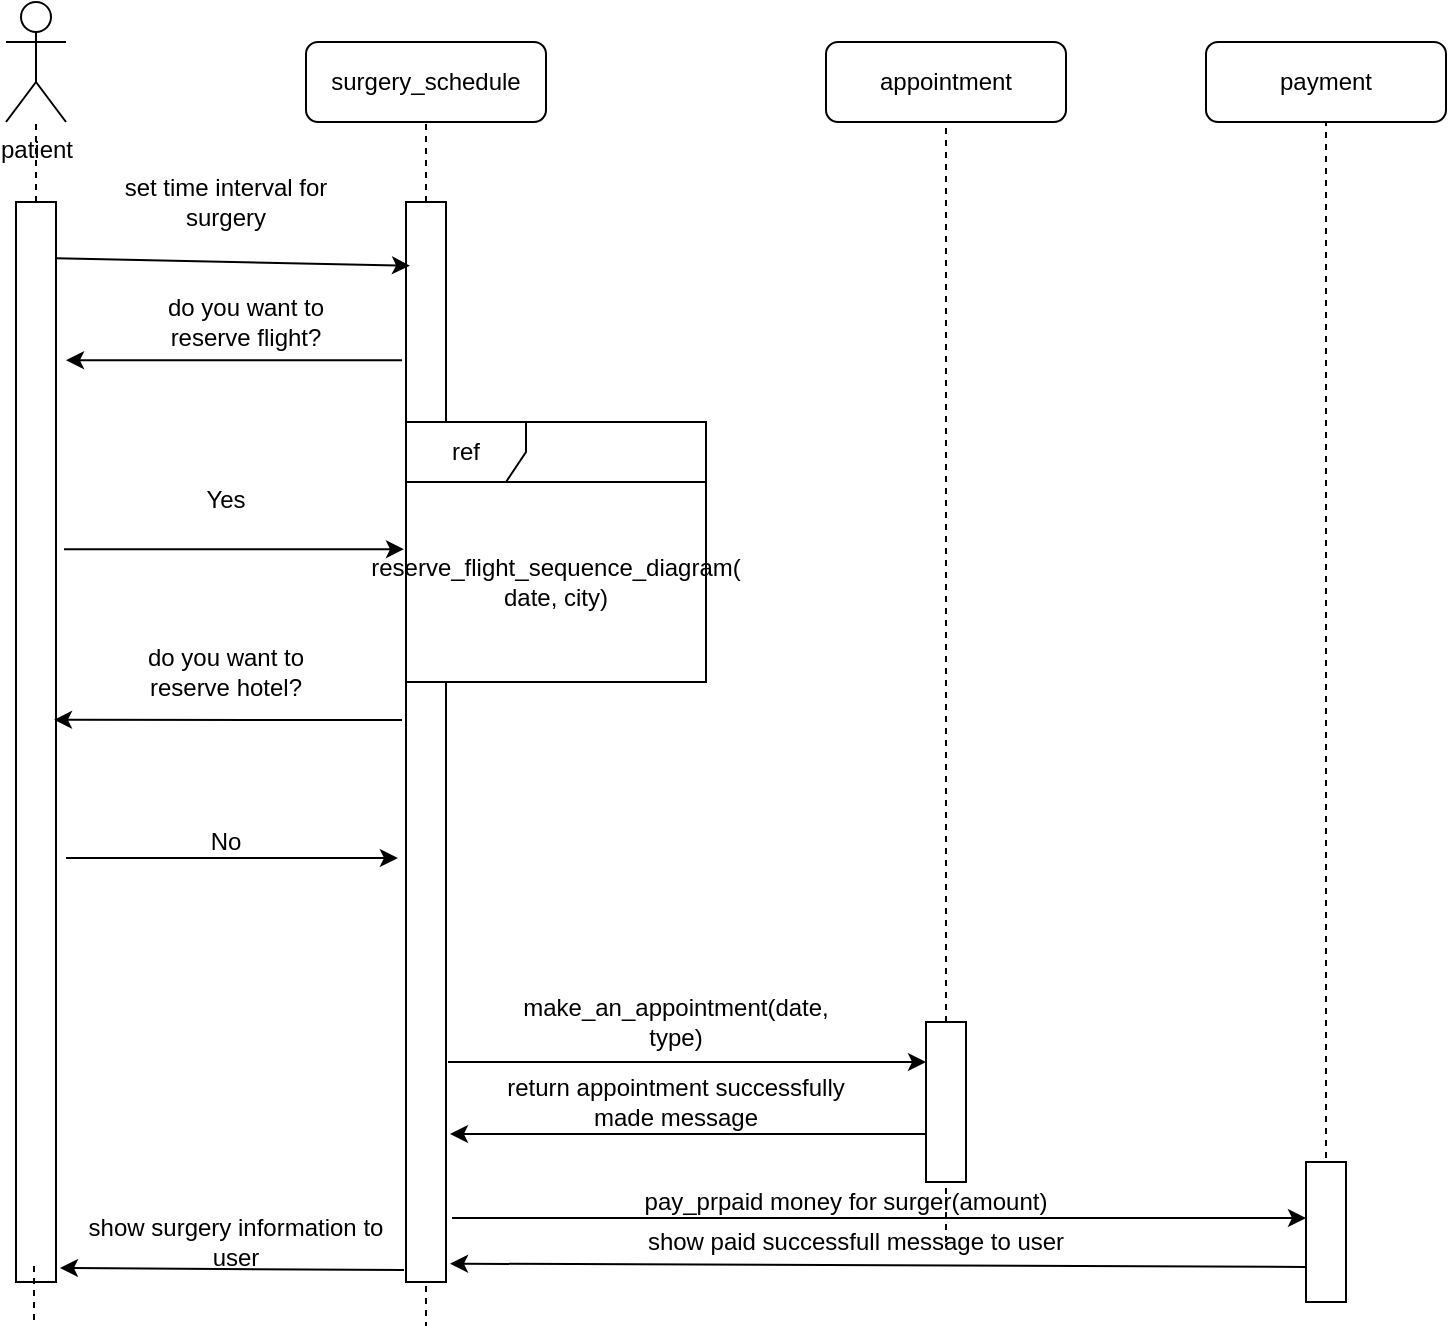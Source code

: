 <mxfile version="12.4.3" type="device" pages="1"><diagram id="q78AgeJO5H-_JPZKx4IU" name="Page-1"><mxGraphModel dx="1355" dy="753" grid="1" gridSize="10" guides="1" tooltips="1" connect="1" arrows="1" fold="1" page="1" pageScale="1" pageWidth="850" pageHeight="1100" math="0" shadow="0"><root><mxCell id="0"/><mxCell id="1" parent="0"/><mxCell id="_O_I6msaPjnpDwmRmlW7-1" value="patient" style="shape=umlActor;verticalLabelPosition=bottom;labelBackgroundColor=#ffffff;verticalAlign=top;html=1;outlineConnect=0;" parent="1" vertex="1"><mxGeometry x="80" y="180" width="30" height="60" as="geometry"/></mxCell><mxCell id="_O_I6msaPjnpDwmRmlW7-2" value="" style="endArrow=none;dashed=1;html=1;" parent="1" source="_O_I6msaPjnpDwmRmlW7-3" target="_O_I6msaPjnpDwmRmlW7-1" edge="1"><mxGeometry width="50" height="50" relative="1" as="geometry"><mxPoint x="94" y="600" as="sourcePoint"/><mxPoint x="140" y="310" as="targetPoint"/></mxGeometry></mxCell><mxCell id="_O_I6msaPjnpDwmRmlW7-3" value="" style="rounded=0;whiteSpace=wrap;html=1;" parent="1" vertex="1"><mxGeometry x="85" y="280" width="20" height="540" as="geometry"/></mxCell><mxCell id="_O_I6msaPjnpDwmRmlW7-4" value="" style="endArrow=none;dashed=1;html=1;" parent="1" edge="1"><mxGeometry width="50" height="50" relative="1" as="geometry"><mxPoint x="94" y="812" as="sourcePoint"/><mxPoint x="94" y="840" as="targetPoint"/></mxGeometry></mxCell><mxCell id="_O_I6msaPjnpDwmRmlW7-5" value="surgery_schedule" style="rounded=1;whiteSpace=wrap;html=1;" parent="1" vertex="1"><mxGeometry x="230" y="200" width="120" height="40" as="geometry"/></mxCell><mxCell id="_O_I6msaPjnpDwmRmlW7-6" value="" style="endArrow=none;dashed=1;html=1;entryX=0.5;entryY=1;entryDx=0;entryDy=0;" parent="1" source="_O_I6msaPjnpDwmRmlW7-7" target="_O_I6msaPjnpDwmRmlW7-5" edge="1"><mxGeometry width="50" height="50" relative="1" as="geometry"><mxPoint x="290" y="600" as="sourcePoint"/><mxPoint x="300" y="300" as="targetPoint"/></mxGeometry></mxCell><mxCell id="_O_I6msaPjnpDwmRmlW7-7" value="" style="rounded=0;whiteSpace=wrap;html=1;" parent="1" vertex="1"><mxGeometry x="280" y="280" width="20" height="540" as="geometry"/></mxCell><mxCell id="_O_I6msaPjnpDwmRmlW7-8" value="" style="endArrow=none;dashed=1;html=1;entryX=0.5;entryY=1;entryDx=0;entryDy=0;" parent="1" edge="1"><mxGeometry width="50" height="50" relative="1" as="geometry"><mxPoint x="290" y="822" as="sourcePoint"/><mxPoint x="290" y="842" as="targetPoint"/></mxGeometry></mxCell><mxCell id="_O_I6msaPjnpDwmRmlW7-9" value="" style="endArrow=classic;html=1;exitX=1;exitY=0.052;exitDx=0;exitDy=0;exitPerimeter=0;entryX=0.1;entryY=0.059;entryDx=0;entryDy=0;entryPerimeter=0;" parent="1" source="_O_I6msaPjnpDwmRmlW7-3" target="_O_I6msaPjnpDwmRmlW7-7" edge="1"><mxGeometry width="50" height="50" relative="1" as="geometry"><mxPoint x="190" y="380" as="sourcePoint"/><mxPoint x="240" y="330" as="targetPoint"/></mxGeometry></mxCell><mxCell id="_O_I6msaPjnpDwmRmlW7-10" value="set time interval for surgery" style="text;html=1;strokeColor=none;fillColor=none;align=center;verticalAlign=middle;whiteSpace=wrap;rounded=0;" parent="1" vertex="1"><mxGeometry x="130" y="270" width="120" height="20" as="geometry"/></mxCell><mxCell id="_O_I6msaPjnpDwmRmlW7-18" value="" style="endArrow=classic;html=1;exitX=-0.1;exitY=0.197;exitDx=0;exitDy=0;exitPerimeter=0;entryX=1.25;entryY=0.197;entryDx=0;entryDy=0;entryPerimeter=0;" parent="1" edge="1"><mxGeometry width="50" height="50" relative="1" as="geometry"><mxPoint x="278" y="359.13" as="sourcePoint"/><mxPoint x="110" y="359.13" as="targetPoint"/></mxGeometry></mxCell><mxCell id="_O_I6msaPjnpDwmRmlW7-19" value="do you want to reserve flight?" style="text;html=1;strokeColor=none;fillColor=none;align=center;verticalAlign=middle;whiteSpace=wrap;rounded=0;" parent="1" vertex="1"><mxGeometry x="140" y="330" width="120" height="20" as="geometry"/></mxCell><mxCell id="_O_I6msaPjnpDwmRmlW7-21" value="" style="endArrow=classic;html=1;exitX=1.15;exitY=0.445;exitDx=0;exitDy=0;exitPerimeter=0;entryX=-0.1;entryY=0.445;entryDx=0;entryDy=0;entryPerimeter=0;" parent="1" edge="1"><mxGeometry width="50" height="50" relative="1" as="geometry"><mxPoint x="109" y="453.6" as="sourcePoint"/><mxPoint x="279" y="453.6" as="targetPoint"/></mxGeometry></mxCell><mxCell id="_O_I6msaPjnpDwmRmlW7-23" value="Yes" style="text;html=1;strokeColor=none;fillColor=none;align=center;verticalAlign=middle;whiteSpace=wrap;rounded=0;" parent="1" vertex="1"><mxGeometry x="170" y="419" width="40" height="20" as="geometry"/></mxCell><mxCell id="_O_I6msaPjnpDwmRmlW7-24" value="ref" style="shape=umlFrame;whiteSpace=wrap;html=1;" parent="1" vertex="1"><mxGeometry x="280" y="390" width="150" height="130" as="geometry"/></mxCell><mxCell id="_O_I6msaPjnpDwmRmlW7-25" value="reserve_flight_sequence_diagram( date, city)" style="rounded=0;whiteSpace=wrap;html=1;" parent="1" vertex="1"><mxGeometry x="280" y="420" width="150" height="100" as="geometry"/></mxCell><mxCell id="_O_I6msaPjnpDwmRmlW7-26" value="" style="endArrow=classic;html=1;entryX=0.95;entryY=0.879;entryDx=0;entryDy=0;entryPerimeter=0;" parent="1" edge="1"><mxGeometry width="50" height="50" relative="1" as="geometry"><mxPoint x="278" y="539" as="sourcePoint"/><mxPoint x="104" y="538.92" as="targetPoint"/></mxGeometry></mxCell><mxCell id="_O_I6msaPjnpDwmRmlW7-27" value="do you want to reserve hotel?" style="text;html=1;strokeColor=none;fillColor=none;align=center;verticalAlign=middle;whiteSpace=wrap;rounded=0;" parent="1" vertex="1"><mxGeometry x="135" y="505" width="110" height="20" as="geometry"/></mxCell><mxCell id="_O_I6msaPjnpDwmRmlW7-33" value="" style="endArrow=classic;html=1;entryX=-0.027;entryY=0.58;entryDx=0;entryDy=0;entryPerimeter=0;" parent="1" edge="1"><mxGeometry width="50" height="50" relative="1" as="geometry"><mxPoint x="110" y="608" as="sourcePoint"/><mxPoint x="275.95" y="608" as="targetPoint"/></mxGeometry></mxCell><mxCell id="_O_I6msaPjnpDwmRmlW7-34" value="No" style="text;html=1;strokeColor=none;fillColor=none;align=center;verticalAlign=middle;whiteSpace=wrap;rounded=0;" parent="1" vertex="1"><mxGeometry x="170" y="590" width="40" height="20" as="geometry"/></mxCell><mxCell id="_O_I6msaPjnpDwmRmlW7-37" value="appointment" style="rounded=1;whiteSpace=wrap;html=1;" parent="1" vertex="1"><mxGeometry x="490" y="200" width="120" height="40" as="geometry"/></mxCell><mxCell id="_O_I6msaPjnpDwmRmlW7-38" value="" style="endArrow=none;dashed=1;html=1;entryX=0.5;entryY=1;entryDx=0;entryDy=0;" parent="1" source="_O_I6msaPjnpDwmRmlW7-39" target="_O_I6msaPjnpDwmRmlW7-37" edge="1"><mxGeometry width="50" height="50" relative="1" as="geometry"><mxPoint x="550" y="800" as="sourcePoint"/><mxPoint x="570" y="450" as="targetPoint"/></mxGeometry></mxCell><mxCell id="_O_I6msaPjnpDwmRmlW7-39" value="" style="rounded=0;whiteSpace=wrap;html=1;" parent="1" vertex="1"><mxGeometry x="540" y="690" width="20" height="80" as="geometry"/></mxCell><mxCell id="_O_I6msaPjnpDwmRmlW7-40" value="" style="endArrow=none;dashed=1;html=1;entryX=0.5;entryY=1;entryDx=0;entryDy=0;" parent="1" target="_O_I6msaPjnpDwmRmlW7-39" edge="1"><mxGeometry width="50" height="50" relative="1" as="geometry"><mxPoint x="550" y="800" as="sourcePoint"/><mxPoint x="550" y="240" as="targetPoint"/></mxGeometry></mxCell><mxCell id="_O_I6msaPjnpDwmRmlW7-41" value="" style="endArrow=classic;html=1;entryX=0;entryY=0.25;entryDx=0;entryDy=0;" parent="1" target="_O_I6msaPjnpDwmRmlW7-39" edge="1"><mxGeometry width="50" height="50" relative="1" as="geometry"><mxPoint x="301" y="710" as="sourcePoint"/><mxPoint x="470" y="720" as="targetPoint"/></mxGeometry></mxCell><mxCell id="_O_I6msaPjnpDwmRmlW7-42" value="make_an_appointment(date, type)" style="text;html=1;strokeColor=none;fillColor=none;align=center;verticalAlign=middle;whiteSpace=wrap;rounded=0;" parent="1" vertex="1"><mxGeometry x="360" y="680" width="110" height="20" as="geometry"/></mxCell><mxCell id="_O_I6msaPjnpDwmRmlW7-43" value="" style="endArrow=classic;html=1;" parent="1" edge="1"><mxGeometry width="50" height="50" relative="1" as="geometry"><mxPoint x="540" y="746" as="sourcePoint"/><mxPoint x="302" y="746" as="targetPoint"/></mxGeometry></mxCell><mxCell id="_O_I6msaPjnpDwmRmlW7-44" value="return appointment successfully made message" style="text;html=1;strokeColor=none;fillColor=none;align=center;verticalAlign=middle;whiteSpace=wrap;rounded=0;" parent="1" vertex="1"><mxGeometry x="320" y="720" width="190" height="20" as="geometry"/></mxCell><mxCell id="_O_I6msaPjnpDwmRmlW7-45" value="payment" style="rounded=1;whiteSpace=wrap;html=1;" parent="1" vertex="1"><mxGeometry x="680" y="200" width="120" height="40" as="geometry"/></mxCell><mxCell id="_O_I6msaPjnpDwmRmlW7-46" value="" style="endArrow=none;dashed=1;html=1;entryX=0.5;entryY=1;entryDx=0;entryDy=0;" parent="1" target="_O_I6msaPjnpDwmRmlW7-45" edge="1"><mxGeometry width="50" height="50" relative="1" as="geometry"><mxPoint x="740" y="800" as="sourcePoint"/><mxPoint x="730" y="480" as="targetPoint"/></mxGeometry></mxCell><mxCell id="_O_I6msaPjnpDwmRmlW7-48" value="" style="rounded=0;whiteSpace=wrap;html=1;" parent="1" vertex="1"><mxGeometry x="730" y="760" width="20" height="70" as="geometry"/></mxCell><mxCell id="_O_I6msaPjnpDwmRmlW7-49" value="" style="endArrow=classic;html=1;entryX=0;entryY=0.4;entryDx=0;entryDy=0;entryPerimeter=0;" parent="1" target="_O_I6msaPjnpDwmRmlW7-48" edge="1"><mxGeometry width="50" height="50" relative="1" as="geometry"><mxPoint x="303" y="788" as="sourcePoint"/><mxPoint x="420" y="770" as="targetPoint"/></mxGeometry></mxCell><mxCell id="_O_I6msaPjnpDwmRmlW7-50" value="pay_prpaid money for surger(amount)" style="text;html=1;strokeColor=none;fillColor=none;align=center;verticalAlign=middle;whiteSpace=wrap;rounded=0;" parent="1" vertex="1"><mxGeometry x="390" y="770" width="220" height="20" as="geometry"/></mxCell><mxCell id="_O_I6msaPjnpDwmRmlW7-51" value="" style="endArrow=classic;html=1;exitX=0;exitY=0.75;exitDx=0;exitDy=0;entryX=1.1;entryY=0.983;entryDx=0;entryDy=0;entryPerimeter=0;" parent="1" source="_O_I6msaPjnpDwmRmlW7-48" target="_O_I6msaPjnpDwmRmlW7-7" edge="1"><mxGeometry width="50" height="50" relative="1" as="geometry"><mxPoint x="590" y="880" as="sourcePoint"/><mxPoint x="640" y="830" as="targetPoint"/></mxGeometry></mxCell><mxCell id="_O_I6msaPjnpDwmRmlW7-52" value="show paid successfull message to user" style="text;html=1;strokeColor=none;fillColor=none;align=center;verticalAlign=middle;whiteSpace=wrap;rounded=0;" parent="1" vertex="1"><mxGeometry x="380" y="790" width="250" height="20" as="geometry"/></mxCell><mxCell id="_O_I6msaPjnpDwmRmlW7-53" value="" style="endArrow=classic;html=1;exitX=-0.05;exitY=0.989;exitDx=0;exitDy=0;exitPerimeter=0;entryX=1.1;entryY=0.987;entryDx=0;entryDy=0;entryPerimeter=0;" parent="1" source="_O_I6msaPjnpDwmRmlW7-7" target="_O_I6msaPjnpDwmRmlW7-3" edge="1"><mxGeometry width="50" height="50" relative="1" as="geometry"><mxPoint x="160" y="810" as="sourcePoint"/><mxPoint x="210" y="760" as="targetPoint"/></mxGeometry></mxCell><mxCell id="_O_I6msaPjnpDwmRmlW7-54" value="show surgery information to user" style="text;html=1;strokeColor=none;fillColor=none;align=center;verticalAlign=middle;whiteSpace=wrap;rounded=0;" parent="1" vertex="1"><mxGeometry x="110" y="790" width="170" height="20" as="geometry"/></mxCell></root></mxGraphModel></diagram></mxfile>